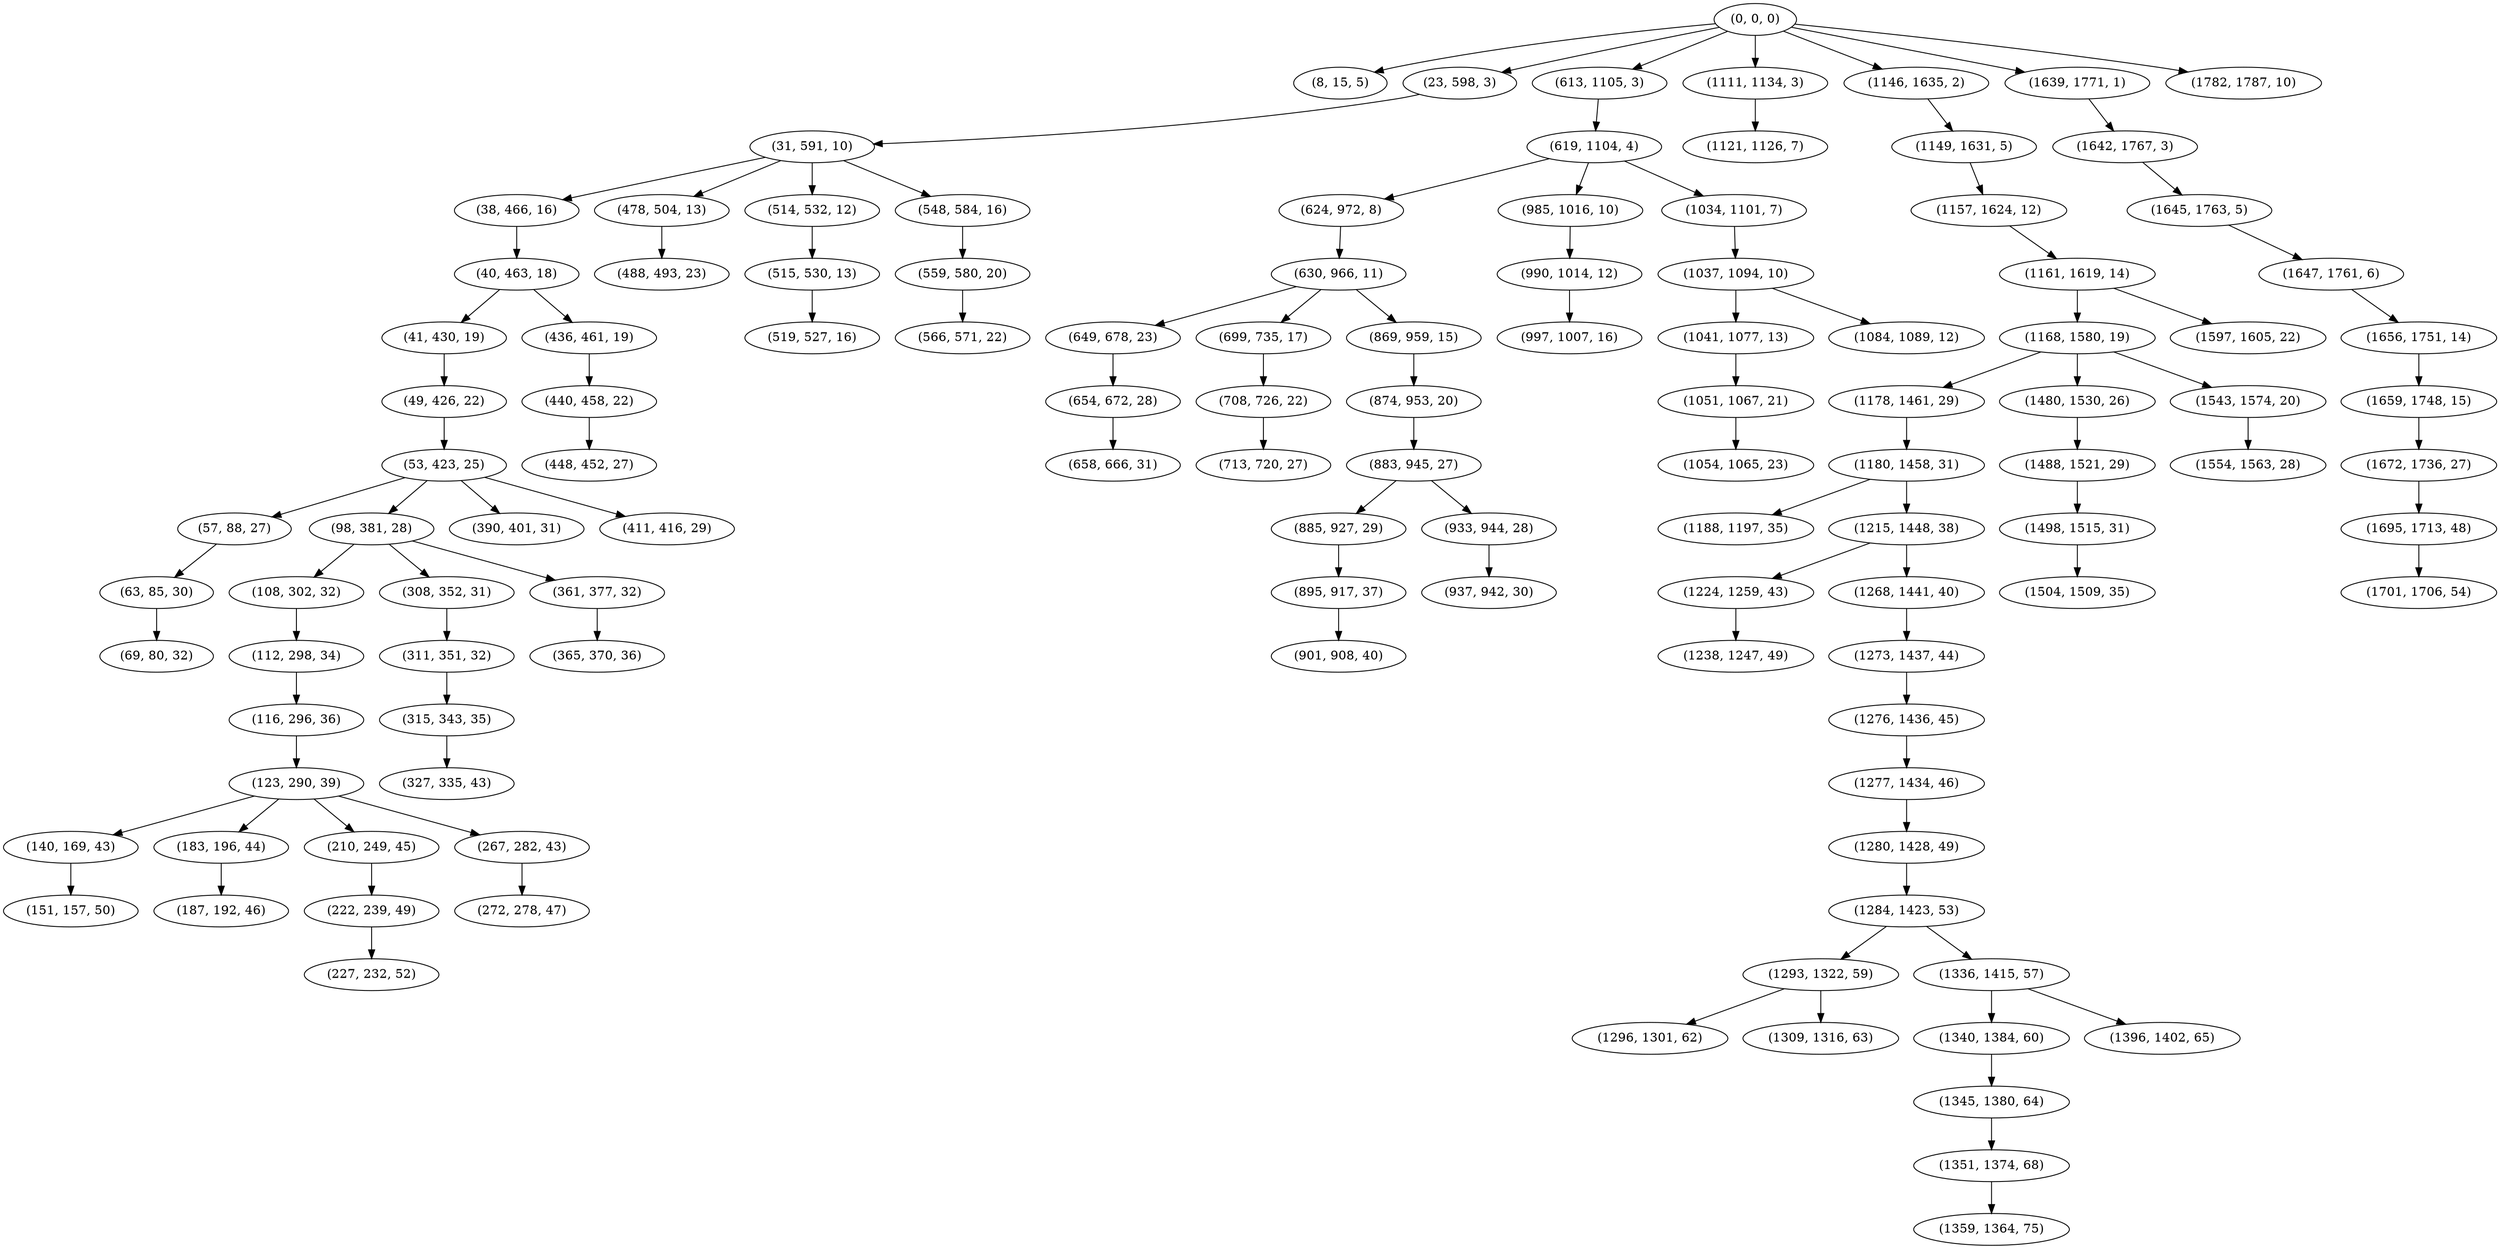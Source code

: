 digraph tree {
    "(0, 0, 0)";
    "(8, 15, 5)";
    "(23, 598, 3)";
    "(31, 591, 10)";
    "(38, 466, 16)";
    "(40, 463, 18)";
    "(41, 430, 19)";
    "(49, 426, 22)";
    "(53, 423, 25)";
    "(57, 88, 27)";
    "(63, 85, 30)";
    "(69, 80, 32)";
    "(98, 381, 28)";
    "(108, 302, 32)";
    "(112, 298, 34)";
    "(116, 296, 36)";
    "(123, 290, 39)";
    "(140, 169, 43)";
    "(151, 157, 50)";
    "(183, 196, 44)";
    "(187, 192, 46)";
    "(210, 249, 45)";
    "(222, 239, 49)";
    "(227, 232, 52)";
    "(267, 282, 43)";
    "(272, 278, 47)";
    "(308, 352, 31)";
    "(311, 351, 32)";
    "(315, 343, 35)";
    "(327, 335, 43)";
    "(361, 377, 32)";
    "(365, 370, 36)";
    "(390, 401, 31)";
    "(411, 416, 29)";
    "(436, 461, 19)";
    "(440, 458, 22)";
    "(448, 452, 27)";
    "(478, 504, 13)";
    "(488, 493, 23)";
    "(514, 532, 12)";
    "(515, 530, 13)";
    "(519, 527, 16)";
    "(548, 584, 16)";
    "(559, 580, 20)";
    "(566, 571, 22)";
    "(613, 1105, 3)";
    "(619, 1104, 4)";
    "(624, 972, 8)";
    "(630, 966, 11)";
    "(649, 678, 23)";
    "(654, 672, 28)";
    "(658, 666, 31)";
    "(699, 735, 17)";
    "(708, 726, 22)";
    "(713, 720, 27)";
    "(869, 959, 15)";
    "(874, 953, 20)";
    "(883, 945, 27)";
    "(885, 927, 29)";
    "(895, 917, 37)";
    "(901, 908, 40)";
    "(933, 944, 28)";
    "(937, 942, 30)";
    "(985, 1016, 10)";
    "(990, 1014, 12)";
    "(997, 1007, 16)";
    "(1034, 1101, 7)";
    "(1037, 1094, 10)";
    "(1041, 1077, 13)";
    "(1051, 1067, 21)";
    "(1054, 1065, 23)";
    "(1084, 1089, 12)";
    "(1111, 1134, 3)";
    "(1121, 1126, 7)";
    "(1146, 1635, 2)";
    "(1149, 1631, 5)";
    "(1157, 1624, 12)";
    "(1161, 1619, 14)";
    "(1168, 1580, 19)";
    "(1178, 1461, 29)";
    "(1180, 1458, 31)";
    "(1188, 1197, 35)";
    "(1215, 1448, 38)";
    "(1224, 1259, 43)";
    "(1238, 1247, 49)";
    "(1268, 1441, 40)";
    "(1273, 1437, 44)";
    "(1276, 1436, 45)";
    "(1277, 1434, 46)";
    "(1280, 1428, 49)";
    "(1284, 1423, 53)";
    "(1293, 1322, 59)";
    "(1296, 1301, 62)";
    "(1309, 1316, 63)";
    "(1336, 1415, 57)";
    "(1340, 1384, 60)";
    "(1345, 1380, 64)";
    "(1351, 1374, 68)";
    "(1359, 1364, 75)";
    "(1396, 1402, 65)";
    "(1480, 1530, 26)";
    "(1488, 1521, 29)";
    "(1498, 1515, 31)";
    "(1504, 1509, 35)";
    "(1543, 1574, 20)";
    "(1554, 1563, 28)";
    "(1597, 1605, 22)";
    "(1639, 1771, 1)";
    "(1642, 1767, 3)";
    "(1645, 1763, 5)";
    "(1647, 1761, 6)";
    "(1656, 1751, 14)";
    "(1659, 1748, 15)";
    "(1672, 1736, 27)";
    "(1695, 1713, 48)";
    "(1701, 1706, 54)";
    "(1782, 1787, 10)";
    "(0, 0, 0)" -> "(8, 15, 5)";
    "(0, 0, 0)" -> "(23, 598, 3)";
    "(0, 0, 0)" -> "(613, 1105, 3)";
    "(0, 0, 0)" -> "(1111, 1134, 3)";
    "(0, 0, 0)" -> "(1146, 1635, 2)";
    "(0, 0, 0)" -> "(1639, 1771, 1)";
    "(0, 0, 0)" -> "(1782, 1787, 10)";
    "(23, 598, 3)" -> "(31, 591, 10)";
    "(31, 591, 10)" -> "(38, 466, 16)";
    "(31, 591, 10)" -> "(478, 504, 13)";
    "(31, 591, 10)" -> "(514, 532, 12)";
    "(31, 591, 10)" -> "(548, 584, 16)";
    "(38, 466, 16)" -> "(40, 463, 18)";
    "(40, 463, 18)" -> "(41, 430, 19)";
    "(40, 463, 18)" -> "(436, 461, 19)";
    "(41, 430, 19)" -> "(49, 426, 22)";
    "(49, 426, 22)" -> "(53, 423, 25)";
    "(53, 423, 25)" -> "(57, 88, 27)";
    "(53, 423, 25)" -> "(98, 381, 28)";
    "(53, 423, 25)" -> "(390, 401, 31)";
    "(53, 423, 25)" -> "(411, 416, 29)";
    "(57, 88, 27)" -> "(63, 85, 30)";
    "(63, 85, 30)" -> "(69, 80, 32)";
    "(98, 381, 28)" -> "(108, 302, 32)";
    "(98, 381, 28)" -> "(308, 352, 31)";
    "(98, 381, 28)" -> "(361, 377, 32)";
    "(108, 302, 32)" -> "(112, 298, 34)";
    "(112, 298, 34)" -> "(116, 296, 36)";
    "(116, 296, 36)" -> "(123, 290, 39)";
    "(123, 290, 39)" -> "(140, 169, 43)";
    "(123, 290, 39)" -> "(183, 196, 44)";
    "(123, 290, 39)" -> "(210, 249, 45)";
    "(123, 290, 39)" -> "(267, 282, 43)";
    "(140, 169, 43)" -> "(151, 157, 50)";
    "(183, 196, 44)" -> "(187, 192, 46)";
    "(210, 249, 45)" -> "(222, 239, 49)";
    "(222, 239, 49)" -> "(227, 232, 52)";
    "(267, 282, 43)" -> "(272, 278, 47)";
    "(308, 352, 31)" -> "(311, 351, 32)";
    "(311, 351, 32)" -> "(315, 343, 35)";
    "(315, 343, 35)" -> "(327, 335, 43)";
    "(361, 377, 32)" -> "(365, 370, 36)";
    "(436, 461, 19)" -> "(440, 458, 22)";
    "(440, 458, 22)" -> "(448, 452, 27)";
    "(478, 504, 13)" -> "(488, 493, 23)";
    "(514, 532, 12)" -> "(515, 530, 13)";
    "(515, 530, 13)" -> "(519, 527, 16)";
    "(548, 584, 16)" -> "(559, 580, 20)";
    "(559, 580, 20)" -> "(566, 571, 22)";
    "(613, 1105, 3)" -> "(619, 1104, 4)";
    "(619, 1104, 4)" -> "(624, 972, 8)";
    "(619, 1104, 4)" -> "(985, 1016, 10)";
    "(619, 1104, 4)" -> "(1034, 1101, 7)";
    "(624, 972, 8)" -> "(630, 966, 11)";
    "(630, 966, 11)" -> "(649, 678, 23)";
    "(630, 966, 11)" -> "(699, 735, 17)";
    "(630, 966, 11)" -> "(869, 959, 15)";
    "(649, 678, 23)" -> "(654, 672, 28)";
    "(654, 672, 28)" -> "(658, 666, 31)";
    "(699, 735, 17)" -> "(708, 726, 22)";
    "(708, 726, 22)" -> "(713, 720, 27)";
    "(869, 959, 15)" -> "(874, 953, 20)";
    "(874, 953, 20)" -> "(883, 945, 27)";
    "(883, 945, 27)" -> "(885, 927, 29)";
    "(883, 945, 27)" -> "(933, 944, 28)";
    "(885, 927, 29)" -> "(895, 917, 37)";
    "(895, 917, 37)" -> "(901, 908, 40)";
    "(933, 944, 28)" -> "(937, 942, 30)";
    "(985, 1016, 10)" -> "(990, 1014, 12)";
    "(990, 1014, 12)" -> "(997, 1007, 16)";
    "(1034, 1101, 7)" -> "(1037, 1094, 10)";
    "(1037, 1094, 10)" -> "(1041, 1077, 13)";
    "(1037, 1094, 10)" -> "(1084, 1089, 12)";
    "(1041, 1077, 13)" -> "(1051, 1067, 21)";
    "(1051, 1067, 21)" -> "(1054, 1065, 23)";
    "(1111, 1134, 3)" -> "(1121, 1126, 7)";
    "(1146, 1635, 2)" -> "(1149, 1631, 5)";
    "(1149, 1631, 5)" -> "(1157, 1624, 12)";
    "(1157, 1624, 12)" -> "(1161, 1619, 14)";
    "(1161, 1619, 14)" -> "(1168, 1580, 19)";
    "(1161, 1619, 14)" -> "(1597, 1605, 22)";
    "(1168, 1580, 19)" -> "(1178, 1461, 29)";
    "(1168, 1580, 19)" -> "(1480, 1530, 26)";
    "(1168, 1580, 19)" -> "(1543, 1574, 20)";
    "(1178, 1461, 29)" -> "(1180, 1458, 31)";
    "(1180, 1458, 31)" -> "(1188, 1197, 35)";
    "(1180, 1458, 31)" -> "(1215, 1448, 38)";
    "(1215, 1448, 38)" -> "(1224, 1259, 43)";
    "(1215, 1448, 38)" -> "(1268, 1441, 40)";
    "(1224, 1259, 43)" -> "(1238, 1247, 49)";
    "(1268, 1441, 40)" -> "(1273, 1437, 44)";
    "(1273, 1437, 44)" -> "(1276, 1436, 45)";
    "(1276, 1436, 45)" -> "(1277, 1434, 46)";
    "(1277, 1434, 46)" -> "(1280, 1428, 49)";
    "(1280, 1428, 49)" -> "(1284, 1423, 53)";
    "(1284, 1423, 53)" -> "(1293, 1322, 59)";
    "(1284, 1423, 53)" -> "(1336, 1415, 57)";
    "(1293, 1322, 59)" -> "(1296, 1301, 62)";
    "(1293, 1322, 59)" -> "(1309, 1316, 63)";
    "(1336, 1415, 57)" -> "(1340, 1384, 60)";
    "(1336, 1415, 57)" -> "(1396, 1402, 65)";
    "(1340, 1384, 60)" -> "(1345, 1380, 64)";
    "(1345, 1380, 64)" -> "(1351, 1374, 68)";
    "(1351, 1374, 68)" -> "(1359, 1364, 75)";
    "(1480, 1530, 26)" -> "(1488, 1521, 29)";
    "(1488, 1521, 29)" -> "(1498, 1515, 31)";
    "(1498, 1515, 31)" -> "(1504, 1509, 35)";
    "(1543, 1574, 20)" -> "(1554, 1563, 28)";
    "(1639, 1771, 1)" -> "(1642, 1767, 3)";
    "(1642, 1767, 3)" -> "(1645, 1763, 5)";
    "(1645, 1763, 5)" -> "(1647, 1761, 6)";
    "(1647, 1761, 6)" -> "(1656, 1751, 14)";
    "(1656, 1751, 14)" -> "(1659, 1748, 15)";
    "(1659, 1748, 15)" -> "(1672, 1736, 27)";
    "(1672, 1736, 27)" -> "(1695, 1713, 48)";
    "(1695, 1713, 48)" -> "(1701, 1706, 54)";
}
